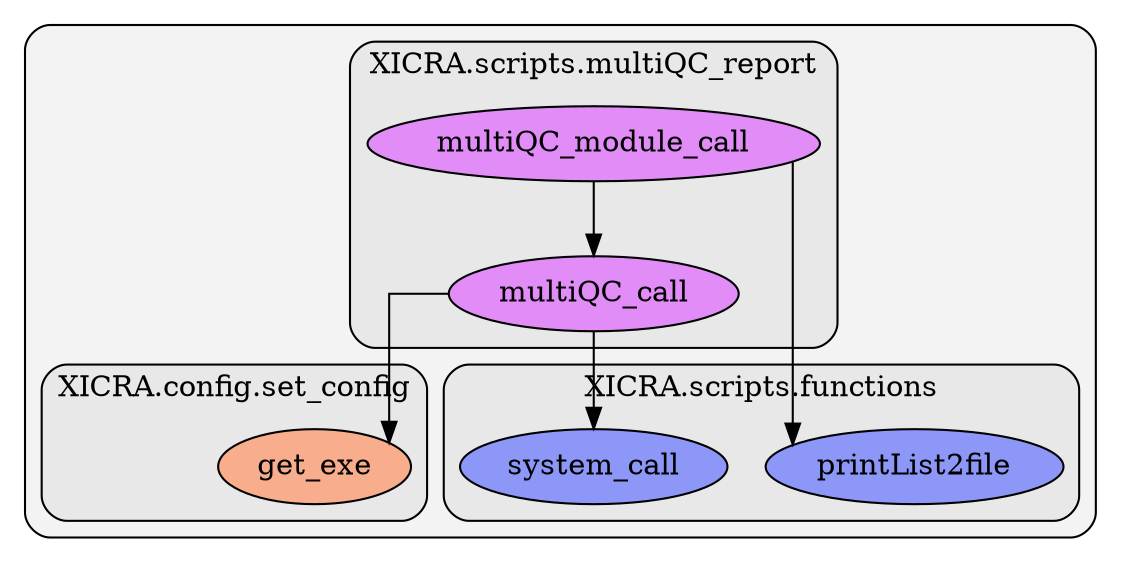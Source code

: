 digraph G {
    graph [splines=ortho, rankdir=TB, clusterrank="local"];
    subgraph cluster_G {

        graph [style="filled,rounded",fillcolor="#80808018", label=""];
        subgraph cluster_XICRA__config__set_config {

            graph [style="filled,rounded",fillcolor="#80808018", label="XICRA.config.set_config"];
        }
        subgraph cluster_XICRA__config__set_config {

            graph [style="filled,rounded",fillcolor="#80808018", label="XICRA.config.set_config"];
        }
        subgraph cluster_XICRA__config__set_config {

            graph [style="filled,rounded",fillcolor="#80808018", label="XICRA.config.set_config"];
        }
        subgraph cluster_XICRA__config__set_config {

            graph [style="filled,rounded",fillcolor="#80808018", label="XICRA.config.set_config"];
        }
        subgraph cluster_XICRA__config__set_config {

            graph [style="filled,rounded",fillcolor="#80808018", label="XICRA.config.set_config"];
        }
        subgraph cluster_XICRA__config__set_config {

            graph [style="filled,rounded",fillcolor="#80808018", label="XICRA.config.set_config"];
        }
        subgraph cluster_XICRA__config__set_config {

            graph [style="filled,rounded",fillcolor="#80808018", label="XICRA.config.set_config"];
        }
        subgraph cluster_XICRA__config__set_config {

            graph [style="filled,rounded",fillcolor="#80808018", label="XICRA.config.set_config"];
            XICRA__config__set_config__get_exe [label="get_exe", style="filled", fillcolor="#ff9365b2", fontcolor="#000000", group="1"];
        }
        subgraph cluster_XICRA__config__set_config {

            graph [style="filled,rounded",fillcolor="#80808018", label="XICRA.config.set_config"];
        }
        subgraph cluster_XICRA__config__set_config {

            graph [style="filled,rounded",fillcolor="#80808018", label="XICRA.config.set_config"];
        }
        subgraph cluster_XICRA__config__set_config {

            graph [style="filled,rounded",fillcolor="#80808018", label="XICRA.config.set_config"];
        }
        subgraph cluster_XICRA__config__set_config {

            graph [style="filled,rounded",fillcolor="#80808018", label="XICRA.config.set_config"];
        }
        subgraph cluster_XICRA__scripts__functions {

            graph [style="filled,rounded",fillcolor="#80808018", label="XICRA.scripts.functions"];
        }
        subgraph cluster_XICRA__scripts__functions {

            graph [style="filled,rounded",fillcolor="#80808018", label="XICRA.scripts.functions"];
        }
        subgraph cluster_XICRA__scripts__functions {

            graph [style="filled,rounded",fillcolor="#80808018", label="XICRA.scripts.functions"];
        }
        subgraph cluster_XICRA__scripts__functions {

            graph [style="filled,rounded",fillcolor="#80808018", label="XICRA.scripts.functions"];
        }
        subgraph cluster_XICRA__scripts__functions {

            graph [style="filled,rounded",fillcolor="#80808018", label="XICRA.scripts.functions"];
        }
        subgraph cluster_XICRA__scripts__functions {

            graph [style="filled,rounded",fillcolor="#80808018", label="XICRA.scripts.functions"];
        }
        subgraph cluster_XICRA__scripts__functions {

            graph [style="filled,rounded",fillcolor="#80808018", label="XICRA.scripts.functions"];
        }
        subgraph cluster_XICRA__scripts__functions {

            graph [style="filled,rounded",fillcolor="#80808018", label="XICRA.scripts.functions"];
        }
        subgraph cluster_XICRA__scripts__functions {

            graph [style="filled,rounded",fillcolor="#80808018", label="XICRA.scripts.functions"];
        }
        subgraph cluster_XICRA__scripts__functions {

            graph [style="filled,rounded",fillcolor="#80808018", label="XICRA.scripts.functions"];
        }
        subgraph cluster_XICRA__scripts__functions {

            graph [style="filled,rounded",fillcolor="#80808018", label="XICRA.scripts.functions"];
        }
        subgraph cluster_XICRA__scripts__functions {

            graph [style="filled,rounded",fillcolor="#80808018", label="XICRA.scripts.functions"];
        }
        subgraph cluster_XICRA__scripts__functions {

            graph [style="filled,rounded",fillcolor="#80808018", label="XICRA.scripts.functions"];
        }
        subgraph cluster_XICRA__scripts__functions {

            graph [style="filled,rounded",fillcolor="#80808018", label="XICRA.scripts.functions"];
        }
        subgraph cluster_XICRA__scripts__functions {

            graph [style="filled,rounded",fillcolor="#80808018", label="XICRA.scripts.functions"];
        }
        subgraph cluster_XICRA__scripts__functions {

            graph [style="filled,rounded",fillcolor="#80808018", label="XICRA.scripts.functions"];
        }
        subgraph cluster_XICRA__scripts__functions {

            graph [style="filled,rounded",fillcolor="#80808018", label="XICRA.scripts.functions"];
        }
        subgraph cluster_XICRA__scripts__functions {

            graph [style="filled,rounded",fillcolor="#80808018", label="XICRA.scripts.functions"];
        }
        subgraph cluster_XICRA__scripts__functions {

            graph [style="filled,rounded",fillcolor="#80808018", label="XICRA.scripts.functions"];
        }
        subgraph cluster_XICRA__scripts__functions {

            graph [style="filled,rounded",fillcolor="#80808018", label="XICRA.scripts.functions"];
            XICRA__scripts__functions__printList2file [label="printList2file", style="filled", fillcolor="#6575ffb2", fontcolor="#000000", group="13"];
        }
        subgraph cluster_XICRA__scripts__functions {

            graph [style="filled,rounded",fillcolor="#80808018", label="XICRA.scripts.functions"];
        }
        subgraph cluster_XICRA__scripts__functions {

            graph [style="filled,rounded",fillcolor="#80808018", label="XICRA.scripts.functions"];
        }
        subgraph cluster_XICRA__scripts__functions {

            graph [style="filled,rounded",fillcolor="#80808018", label="XICRA.scripts.functions"];
        }
        subgraph cluster_XICRA__scripts__functions {

            graph [style="filled,rounded",fillcolor="#80808018", label="XICRA.scripts.functions"];
        }
        subgraph cluster_XICRA__scripts__functions {

            graph [style="filled,rounded",fillcolor="#80808018", label="XICRA.scripts.functions"];
        }
        subgraph cluster_XICRA__scripts__functions {

            graph [style="filled,rounded",fillcolor="#80808018", label="XICRA.scripts.functions"];
        }
        subgraph cluster_XICRA__scripts__functions {

            graph [style="filled,rounded",fillcolor="#80808018", label="XICRA.scripts.functions"];
        }
        subgraph cluster_XICRA__scripts__functions {

            graph [style="filled,rounded",fillcolor="#80808018", label="XICRA.scripts.functions"];
            XICRA__scripts__functions__system_call [label="system_call", style="filled", fillcolor="#6575ffb2", fontcolor="#000000", group="13"];
        }
        subgraph cluster_XICRA__scripts__functions {

            graph [style="filled,rounded",fillcolor="#80808018", label="XICRA.scripts.functions"];
        }
        subgraph cluster_XICRA__scripts__functions {

            graph [style="filled,rounded",fillcolor="#80808018", label="XICRA.scripts.functions"];
        }
        subgraph cluster_XICRA__scripts__multiQC_report {

            graph [style="filled,rounded",fillcolor="#80808018", label="XICRA.scripts.multiQC_report"];
            XICRA__scripts__multiQC_report__multiQC_call [label="multiQC_call", style="filled", fillcolor="#e065ffb2", fontcolor="#000000", group="16"];
        }
        subgraph cluster_XICRA__scripts__multiQC_report {

            graph [style="filled,rounded",fillcolor="#80808018", label="XICRA.scripts.multiQC_report"];
            XICRA__scripts__multiQC_report__multiQC_module_call [label="multiQC_module_call", style="filled", fillcolor="#e065ffb2", fontcolor="#000000", group="16"];
        }
    }
        XICRA__scripts__multiQC_report__multiQC_module_call -> XICRA__scripts__multiQC_report__multiQC_call [style="solid", color="#000000"];
        XICRA__scripts__multiQC_report__multiQC_module_call -> XICRA__scripts__functions__printList2file [style="solid", color="#000000"];
        XICRA__scripts__multiQC_report__multiQC_call -> XICRA__config__set_config__get_exe [style="solid", color="#000000"];
        XICRA__scripts__multiQC_report__multiQC_call -> XICRA__scripts__functions__system_call [style="solid", color="#000000"];
    }
